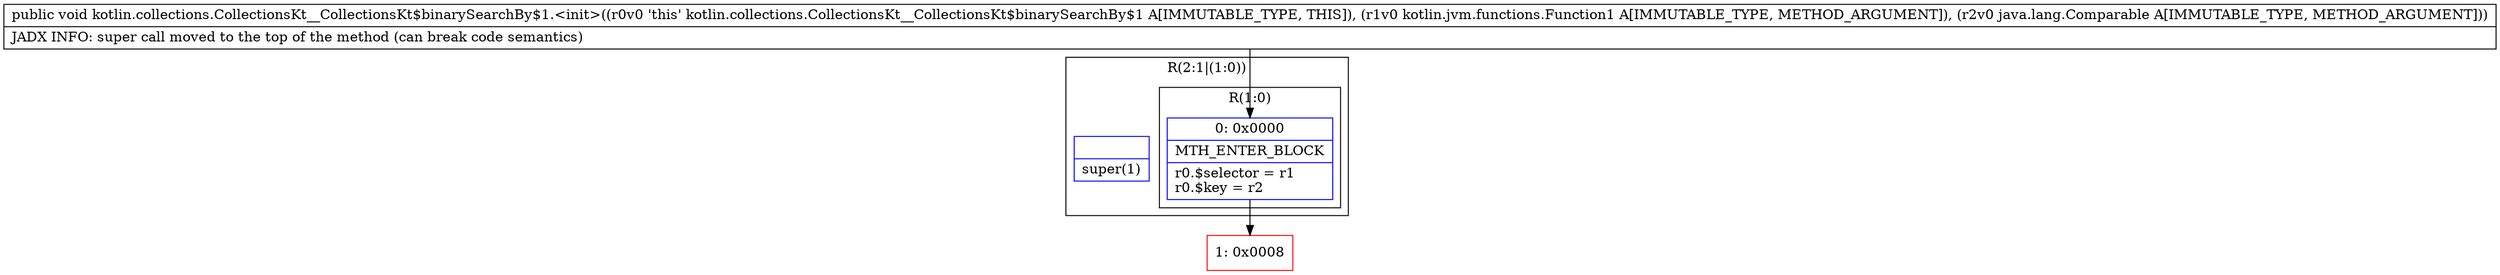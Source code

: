 digraph "CFG forkotlin.collections.CollectionsKt__CollectionsKt$binarySearchBy$1.\<init\>(Lkotlin\/jvm\/functions\/Function1;Ljava\/lang\/Comparable;)V" {
subgraph cluster_Region_1647941478 {
label = "R(2:1|(1:0))";
node [shape=record,color=blue];
Node_InsnContainer_1067525858 [shape=record,label="{|super(1)\l}"];
subgraph cluster_Region_799201608 {
label = "R(1:0)";
node [shape=record,color=blue];
Node_0 [shape=record,label="{0\:\ 0x0000|MTH_ENTER_BLOCK\l|r0.$selector = r1\lr0.$key = r2\l}"];
}
}
Node_1 [shape=record,color=red,label="{1\:\ 0x0008}"];
MethodNode[shape=record,label="{public void kotlin.collections.CollectionsKt__CollectionsKt$binarySearchBy$1.\<init\>((r0v0 'this' kotlin.collections.CollectionsKt__CollectionsKt$binarySearchBy$1 A[IMMUTABLE_TYPE, THIS]), (r1v0 kotlin.jvm.functions.Function1 A[IMMUTABLE_TYPE, METHOD_ARGUMENT]), (r2v0 java.lang.Comparable A[IMMUTABLE_TYPE, METHOD_ARGUMENT]))  | JADX INFO: super call moved to the top of the method (can break code semantics)\l}"];
MethodNode -> Node_0;
Node_0 -> Node_1;
}

